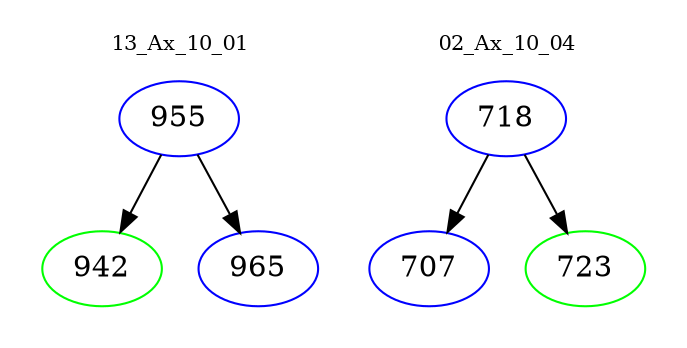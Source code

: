digraph{
subgraph cluster_0 {
color = white
label = "13_Ax_10_01";
fontsize=10;
T0_955 [label="955", color="blue"]
T0_955 -> T0_942 [color="black"]
T0_942 [label="942", color="green"]
T0_955 -> T0_965 [color="black"]
T0_965 [label="965", color="blue"]
}
subgraph cluster_1 {
color = white
label = "02_Ax_10_04";
fontsize=10;
T1_718 [label="718", color="blue"]
T1_718 -> T1_707 [color="black"]
T1_707 [label="707", color="blue"]
T1_718 -> T1_723 [color="black"]
T1_723 [label="723", color="green"]
}
}
